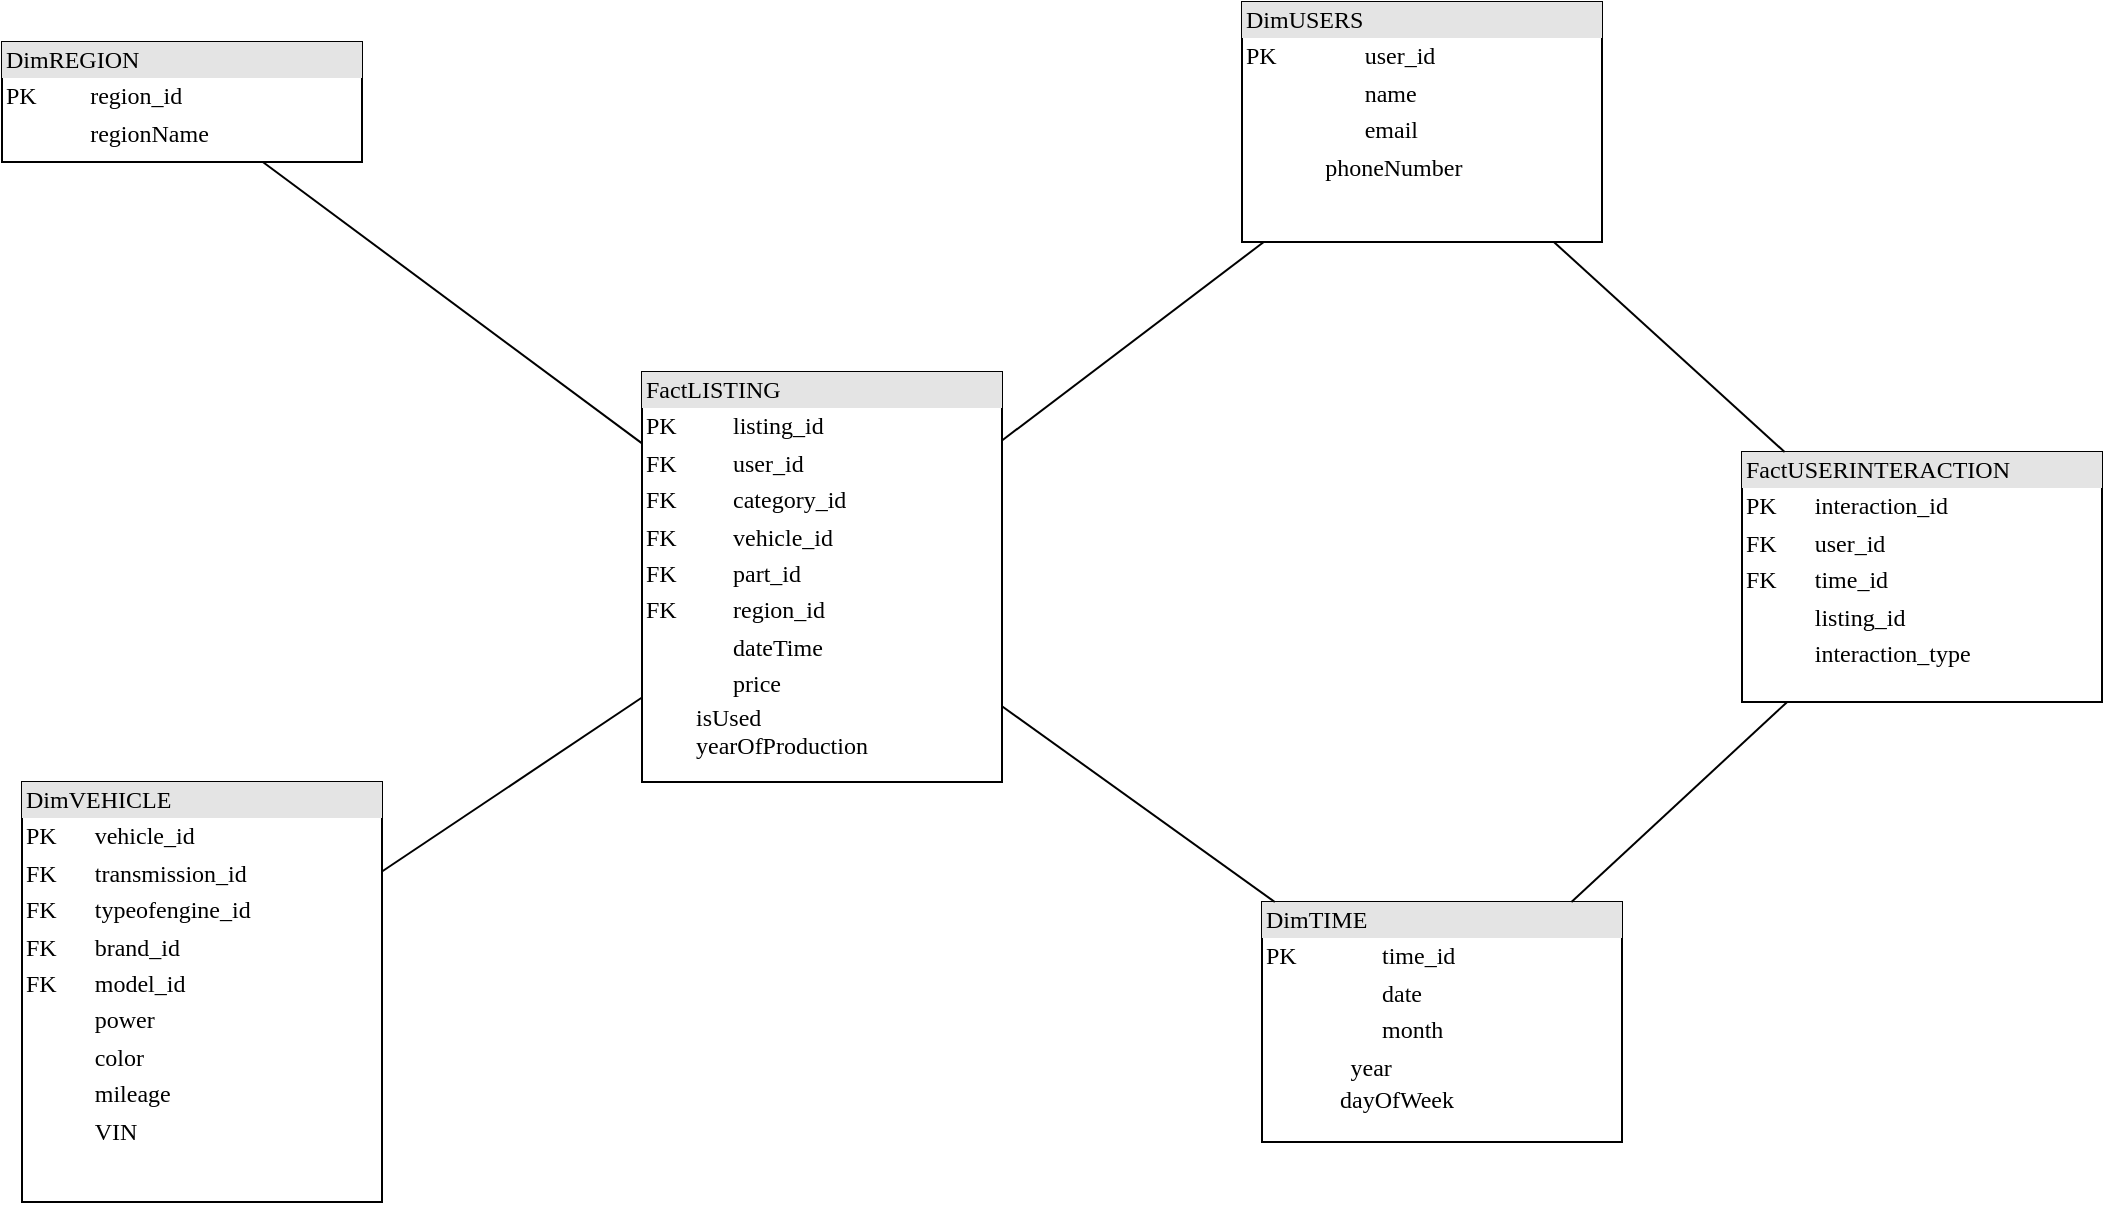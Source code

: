 <mxfile version="24.9.1">
  <diagram name="Page-1" id="2ca16b54-16f6-2749-3443-fa8db7711227">
    <mxGraphModel grid="1" page="1" gridSize="10" guides="1" tooltips="1" connect="1" arrows="1" fold="1" pageScale="1" pageWidth="1100" pageHeight="850" background="none" math="0" shadow="0">
      <root>
        <mxCell id="0" />
        <mxCell id="1" parent="0" />
        <mxCell id="HFXAw3I6Sa7nI1zMwg_c-24" value="&lt;div style=&quot;box-sizing: border-box ; width: 100% ; background: #e4e4e4 ; padding: 2px&quot;&gt;FactLISTING&lt;/div&gt;&lt;table style=&quot;width: 100% ; font-size: 1em&quot; cellpadding=&quot;2&quot; cellspacing=&quot;0&quot;&gt;&lt;tbody&gt;&lt;tr&gt;&lt;td&gt;PK&lt;/td&gt;&lt;td&gt;listing_id&lt;/td&gt;&lt;/tr&gt;&lt;tr&gt;&lt;td&gt;FK&lt;/td&gt;&lt;td&gt;user_id&lt;/td&gt;&lt;/tr&gt;&lt;tr&gt;&lt;td&gt;FK&lt;br&gt;&lt;/td&gt;&lt;td&gt;category_id&lt;br&gt;&lt;/td&gt;&lt;/tr&gt;&lt;tr&gt;&lt;td&gt;FK&lt;br&gt;&lt;/td&gt;&lt;td&gt;vehicle_id&lt;/td&gt;&lt;/tr&gt;&lt;tr&gt;&lt;td&gt;FK&lt;br&gt;&lt;/td&gt;&lt;td&gt;part_id&lt;/td&gt;&lt;/tr&gt;&lt;tr&gt;&lt;td&gt;FK&lt;/td&gt;&lt;td&gt;region_id&lt;br&gt;&lt;/td&gt;&lt;/tr&gt;&lt;tr&gt;&lt;td&gt;&lt;br&gt;&lt;/td&gt;&lt;td&gt;dateTime&lt;span style=&quot;white-space: pre;&quot;&gt;&#x9;&lt;/span&gt;&lt;/td&gt;&lt;/tr&gt;&lt;tr&gt;&lt;td&gt;&lt;br&gt;&lt;/td&gt;&lt;td&gt;price&lt;br&gt;&lt;/td&gt;&lt;/tr&gt;&lt;/tbody&gt;&lt;/table&gt;&lt;span style=&quot;white-space: pre;&quot;&gt;&#x9;&lt;/span&gt;&amp;nbsp;isUsed&lt;br&gt;&lt;div&gt;&lt;span style=&quot;white-space: pre;&quot;&gt;&#x9;&lt;/span&gt;&amp;nbsp;yearOfProduction&lt;br&gt;&lt;/div&gt;" style="verticalAlign=top;align=left;overflow=fill;html=1;rounded=0;shadow=0;comic=0;labelBackgroundColor=none;strokeWidth=1;fontFamily=Verdana;fontSize=12" vertex="1" parent="1">
          <mxGeometry x="350" y="-585" width="180" height="205" as="geometry" />
        </mxCell>
        <mxCell id="HFXAw3I6Sa7nI1zMwg_c-26" value="&lt;div style=&quot;box-sizing: border-box ; width: 100% ; background: #e4e4e4 ; padding: 2px&quot;&gt;DimUSERS&lt;/div&gt;&lt;table style=&quot;width: 100% ; font-size: 1em&quot; cellpadding=&quot;2&quot; cellspacing=&quot;0&quot;&gt;&lt;tbody&gt;&lt;tr&gt;&lt;td&gt;PK&lt;/td&gt;&lt;td&gt;user_id&lt;/td&gt;&lt;/tr&gt;&lt;tr&gt;&lt;td&gt;&lt;br&gt;&lt;/td&gt;&lt;td&gt;name&lt;/td&gt;&lt;/tr&gt;&lt;tr&gt;&lt;td&gt;&lt;/td&gt;&lt;td&gt;email&lt;/td&gt;&lt;/tr&gt;&lt;/tbody&gt;&lt;/table&gt;&lt;table style=&quot;font-size: 1em; width: 180px;&quot; cellpadding=&quot;2&quot; cellspacing=&quot;0&quot;&gt;&lt;tbody&gt;&lt;tr&gt;&lt;td&gt;&lt;br&gt;&lt;/td&gt;&lt;td&gt;&lt;span style=&quot;white-space: pre;&quot;&gt;&#x9;&lt;/span&gt;&amp;nbsp; &amp;nbsp;phoneNumber&lt;/td&gt;&lt;/tr&gt;&lt;/tbody&gt;&lt;/table&gt;" style="verticalAlign=top;align=left;overflow=fill;html=1;rounded=0;shadow=0;comic=0;labelBackgroundColor=none;strokeWidth=1;fontFamily=Verdana;fontSize=12;movable=1;resizable=1;rotatable=1;deletable=1;editable=1;locked=0;connectable=1;" vertex="1" parent="1">
          <mxGeometry x="650" y="-770" width="180" height="120" as="geometry" />
        </mxCell>
        <mxCell id="HFXAw3I6Sa7nI1zMwg_c-27" value="" style="endArrow=none;html=1;rounded=0;" edge="1" parent="1" source="HFXAw3I6Sa7nI1zMwg_c-24" target="HFXAw3I6Sa7nI1zMwg_c-26">
          <mxGeometry width="50" height="50" relative="1" as="geometry">
            <mxPoint x="-80" y="-390" as="sourcePoint" />
            <mxPoint x="-30" y="-440" as="targetPoint" />
          </mxGeometry>
        </mxCell>
        <mxCell id="HFXAw3I6Sa7nI1zMwg_c-28" value="&lt;div style=&quot;box-sizing: border-box ; width: 100% ; background: #e4e4e4 ; padding: 2px&quot;&gt;DimVEHICLE&lt;/div&gt;&lt;table style=&quot;width: 100% ; font-size: 1em&quot; cellpadding=&quot;2&quot; cellspacing=&quot;0&quot;&gt;&lt;tbody&gt;&lt;tr&gt;&lt;td&gt;PK&lt;/td&gt;&lt;td&gt;vehicle_id&lt;/td&gt;&lt;/tr&gt;&lt;tr&gt;&lt;td&gt;FK&lt;/td&gt;&lt;td&gt;transmission_id&lt;br&gt;&lt;/td&gt;&lt;/tr&gt;&lt;tr&gt;&lt;td&gt;FK&lt;br&gt;&lt;/td&gt;&lt;td&gt;typeofengine_id&lt;br&gt;&lt;/td&gt;&lt;/tr&gt;&lt;tr&gt;&lt;td&gt;FK&lt;br&gt;&lt;/td&gt;&lt;td&gt;brand_id&lt;br&gt;&lt;/td&gt;&lt;/tr&gt;&lt;tr&gt;&lt;td&gt;FK&lt;/td&gt;&lt;td&gt;model_id&lt;/td&gt;&lt;/tr&gt;&lt;tr&gt;&lt;td&gt;&lt;br&gt;&lt;/td&gt;&lt;td&gt;power&lt;br&gt;&lt;/td&gt;&lt;/tr&gt;&lt;tr&gt;&lt;td&gt;&lt;br&gt;&lt;/td&gt;&lt;td&gt;color&lt;br&gt;&lt;/td&gt;&lt;/tr&gt;&lt;tr&gt;&lt;td&gt;&lt;br&gt;&lt;/td&gt;&lt;td&gt;mileage&lt;br&gt;&lt;/td&gt;&lt;/tr&gt;&lt;tr&gt;&lt;td&gt;&lt;br&gt;&lt;/td&gt;&lt;td&gt;VIN&lt;/td&gt;&lt;/tr&gt;&lt;tr&gt;&lt;td&gt;&lt;br&gt;&lt;/td&gt;&lt;td&gt;&lt;br&gt;&lt;/td&gt;&lt;/tr&gt;&lt;tr&gt;&lt;td&gt;&lt;br&gt;&lt;/td&gt;&lt;td&gt;&lt;br&gt;&lt;/td&gt;&lt;/tr&gt;&lt;/tbody&gt;&lt;/table&gt;" style="verticalAlign=top;align=left;overflow=fill;html=1;rounded=0;shadow=0;comic=0;labelBackgroundColor=none;strokeWidth=1;fontFamily=Verdana;fontSize=12" vertex="1" parent="1">
          <mxGeometry x="40" y="-380" width="180" height="210" as="geometry" />
        </mxCell>
        <mxCell id="HFXAw3I6Sa7nI1zMwg_c-30" value="" style="endArrow=none;html=1;rounded=0;" edge="1" parent="1" source="HFXAw3I6Sa7nI1zMwg_c-28" target="HFXAw3I6Sa7nI1zMwg_c-24">
          <mxGeometry width="50" height="50" relative="1" as="geometry">
            <mxPoint x="1030" y="-395" as="sourcePoint" />
            <mxPoint x="1080" y="-445" as="targetPoint" />
          </mxGeometry>
        </mxCell>
        <mxCell id="HFXAw3I6Sa7nI1zMwg_c-31" value="&lt;div style=&quot;box-sizing: border-box ; width: 100% ; background: #e4e4e4 ; padding: 2px&quot;&gt;FactUSERINTERACTION&lt;/div&gt;&lt;table style=&quot;width: 100% ; font-size: 1em&quot; cellpadding=&quot;2&quot; cellspacing=&quot;0&quot;&gt;&lt;tbody&gt;&lt;tr&gt;&lt;td&gt;PK&lt;/td&gt;&lt;td&gt;interaction_id&lt;/td&gt;&lt;/tr&gt;&lt;tr&gt;&lt;td&gt;FK&lt;/td&gt;&lt;td&gt;user_id&lt;/td&gt;&lt;/tr&gt;&lt;tr&gt;&lt;td&gt;FK&lt;br&gt;&lt;/td&gt;&lt;td&gt;time_id&lt;br&gt;&lt;/td&gt;&lt;/tr&gt;&lt;tr&gt;&lt;td&gt;&lt;br&gt;&lt;/td&gt;&lt;td&gt;listing_id&lt;/td&gt;&lt;/tr&gt;&lt;tr&gt;&lt;td&gt;&lt;br&gt;&lt;/td&gt;&lt;td&gt;interaction_type&lt;/td&gt;&lt;/tr&gt;&lt;tr&gt;&lt;td&gt;&lt;/td&gt;&lt;td&gt;&lt;br&gt;&lt;/td&gt;&lt;/tr&gt;&lt;tr&gt;&lt;td&gt;&lt;/td&gt;&lt;td&gt;&lt;/td&gt;&lt;/tr&gt;&lt;/tbody&gt;&lt;/table&gt;" style="verticalAlign=top;align=left;overflow=fill;html=1;rounded=0;shadow=0;comic=0;labelBackgroundColor=none;strokeWidth=1;fontFamily=Verdana;fontSize=12" vertex="1" parent="1">
          <mxGeometry x="900" y="-545" width="180" height="125" as="geometry" />
        </mxCell>
        <mxCell id="HFXAw3I6Sa7nI1zMwg_c-32" value="&lt;div style=&quot;box-sizing: border-box ; width: 100% ; background: #e4e4e4 ; padding: 2px&quot;&gt;DimTIME&lt;/div&gt;&lt;table style=&quot;width: 100% ; font-size: 1em&quot; cellpadding=&quot;2&quot; cellspacing=&quot;0&quot;&gt;&lt;tbody&gt;&lt;tr&gt;&lt;td&gt;PK&lt;/td&gt;&lt;td&gt;time_id&lt;/td&gt;&lt;/tr&gt;&lt;tr&gt;&lt;td&gt;&lt;br&gt;&lt;/td&gt;&lt;td&gt;date&lt;/td&gt;&lt;/tr&gt;&lt;tr&gt;&lt;td&gt;&lt;/td&gt;&lt;td&gt;month&lt;/td&gt;&lt;/tr&gt;&lt;/tbody&gt;&lt;/table&gt;&lt;table style=&quot;font-size: 1em; width: 180px;&quot; cellpadding=&quot;2&quot; cellspacing=&quot;0&quot;&gt;&lt;tbody&gt;&lt;tr&gt;&lt;td&gt;&lt;br&gt;&lt;/td&gt;&lt;td&gt;&lt;span style=&quot;white-space: pre;&quot;&gt;&#x9;&lt;/span&gt;&amp;nbsp; year&lt;br&gt;&lt;/td&gt;&lt;/tr&gt;&lt;/tbody&gt;&lt;/table&gt;&lt;span style=&quot;white-space: pre;&quot;&gt;&#x9;&lt;/span&gt;&amp;nbsp; &amp;nbsp; &amp;nbsp;dayOfWeek" style="verticalAlign=top;align=left;overflow=fill;html=1;rounded=0;shadow=0;comic=0;labelBackgroundColor=none;strokeWidth=1;fontFamily=Verdana;fontSize=12;movable=1;resizable=1;rotatable=1;deletable=1;editable=1;locked=0;connectable=1;" vertex="1" parent="1">
          <mxGeometry x="660" y="-320" width="180" height="120" as="geometry" />
        </mxCell>
        <mxCell id="HFXAw3I6Sa7nI1zMwg_c-33" value="" style="endArrow=none;html=1;rounded=0;" edge="1" parent="1" source="HFXAw3I6Sa7nI1zMwg_c-24" target="HFXAw3I6Sa7nI1zMwg_c-32">
          <mxGeometry width="50" height="50" relative="1" as="geometry">
            <mxPoint x="600" y="-479" as="sourcePoint" />
            <mxPoint x="724" y="-566" as="targetPoint" />
          </mxGeometry>
        </mxCell>
        <mxCell id="HFXAw3I6Sa7nI1zMwg_c-34" value="" style="endArrow=none;html=1;rounded=0;" edge="1" parent="1" source="HFXAw3I6Sa7nI1zMwg_c-31" target="HFXAw3I6Sa7nI1zMwg_c-32">
          <mxGeometry width="50" height="50" relative="1" as="geometry">
            <mxPoint x="697" y="-480" as="sourcePoint" />
            <mxPoint x="840" y="-370" as="targetPoint" />
          </mxGeometry>
        </mxCell>
        <mxCell id="HFXAw3I6Sa7nI1zMwg_c-35" value="" style="endArrow=none;html=1;rounded=0;" edge="1" parent="1" source="HFXAw3I6Sa7nI1zMwg_c-31" target="HFXAw3I6Sa7nI1zMwg_c-26">
          <mxGeometry width="50" height="50" relative="1" as="geometry">
            <mxPoint x="716" y="-533" as="sourcePoint" />
            <mxPoint x="840" y="-620" as="targetPoint" />
          </mxGeometry>
        </mxCell>
        <mxCell id="HFXAw3I6Sa7nI1zMwg_c-36" value="&lt;div style=&quot;box-sizing: border-box ; width: 100% ; background: #e4e4e4 ; padding: 2px&quot;&gt;DimREGION&lt;/div&gt;&lt;table style=&quot;width: 100% ; font-size: 1em&quot; cellpadding=&quot;2&quot; cellspacing=&quot;0&quot;&gt;&lt;tbody&gt;&lt;tr&gt;&lt;td&gt;PK&lt;/td&gt;&lt;td&gt;region_id&lt;/td&gt;&lt;/tr&gt;&lt;tr&gt;&lt;td&gt;&lt;br&gt;&lt;/td&gt;&lt;td&gt;regionName&lt;/td&gt;&lt;/tr&gt;&lt;tr&gt;&lt;td&gt;&lt;/td&gt;&lt;td&gt;&lt;br&gt;&lt;/td&gt;&lt;/tr&gt;&lt;tr&gt;&lt;td&gt;&lt;br&gt;&lt;/td&gt;&lt;td&gt;&lt;br&gt;&lt;/td&gt;&lt;/tr&gt;&lt;/tbody&gt;&lt;/table&gt;&lt;table style=&quot;font-size: 1em; width: 180px;&quot; cellpadding=&quot;2&quot; cellspacing=&quot;0&quot;&gt;&lt;tbody&gt;&lt;tr&gt;&lt;td&gt;&lt;br&gt;&lt;/td&gt;&lt;td&gt;&lt;br&gt;&lt;/td&gt;&lt;/tr&gt;&lt;/tbody&gt;&lt;/table&gt;" style="verticalAlign=top;align=left;overflow=fill;html=1;rounded=0;shadow=0;comic=0;labelBackgroundColor=none;strokeWidth=1;fontFamily=Verdana;fontSize=12;movable=1;resizable=1;rotatable=1;deletable=1;editable=1;locked=0;connectable=1;" vertex="1" parent="1">
          <mxGeometry x="30" y="-750" width="180" height="60" as="geometry" />
        </mxCell>
        <mxCell id="HFXAw3I6Sa7nI1zMwg_c-37" value="" style="endArrow=none;html=1;rounded=0;" edge="1" parent="1" source="HFXAw3I6Sa7nI1zMwg_c-36" target="HFXAw3I6Sa7nI1zMwg_c-24">
          <mxGeometry width="50" height="50" relative="1" as="geometry">
            <mxPoint x="150" y="-435" as="sourcePoint" />
            <mxPoint x="280" y="-530" as="targetPoint" />
          </mxGeometry>
        </mxCell>
      </root>
    </mxGraphModel>
  </diagram>
</mxfile>
